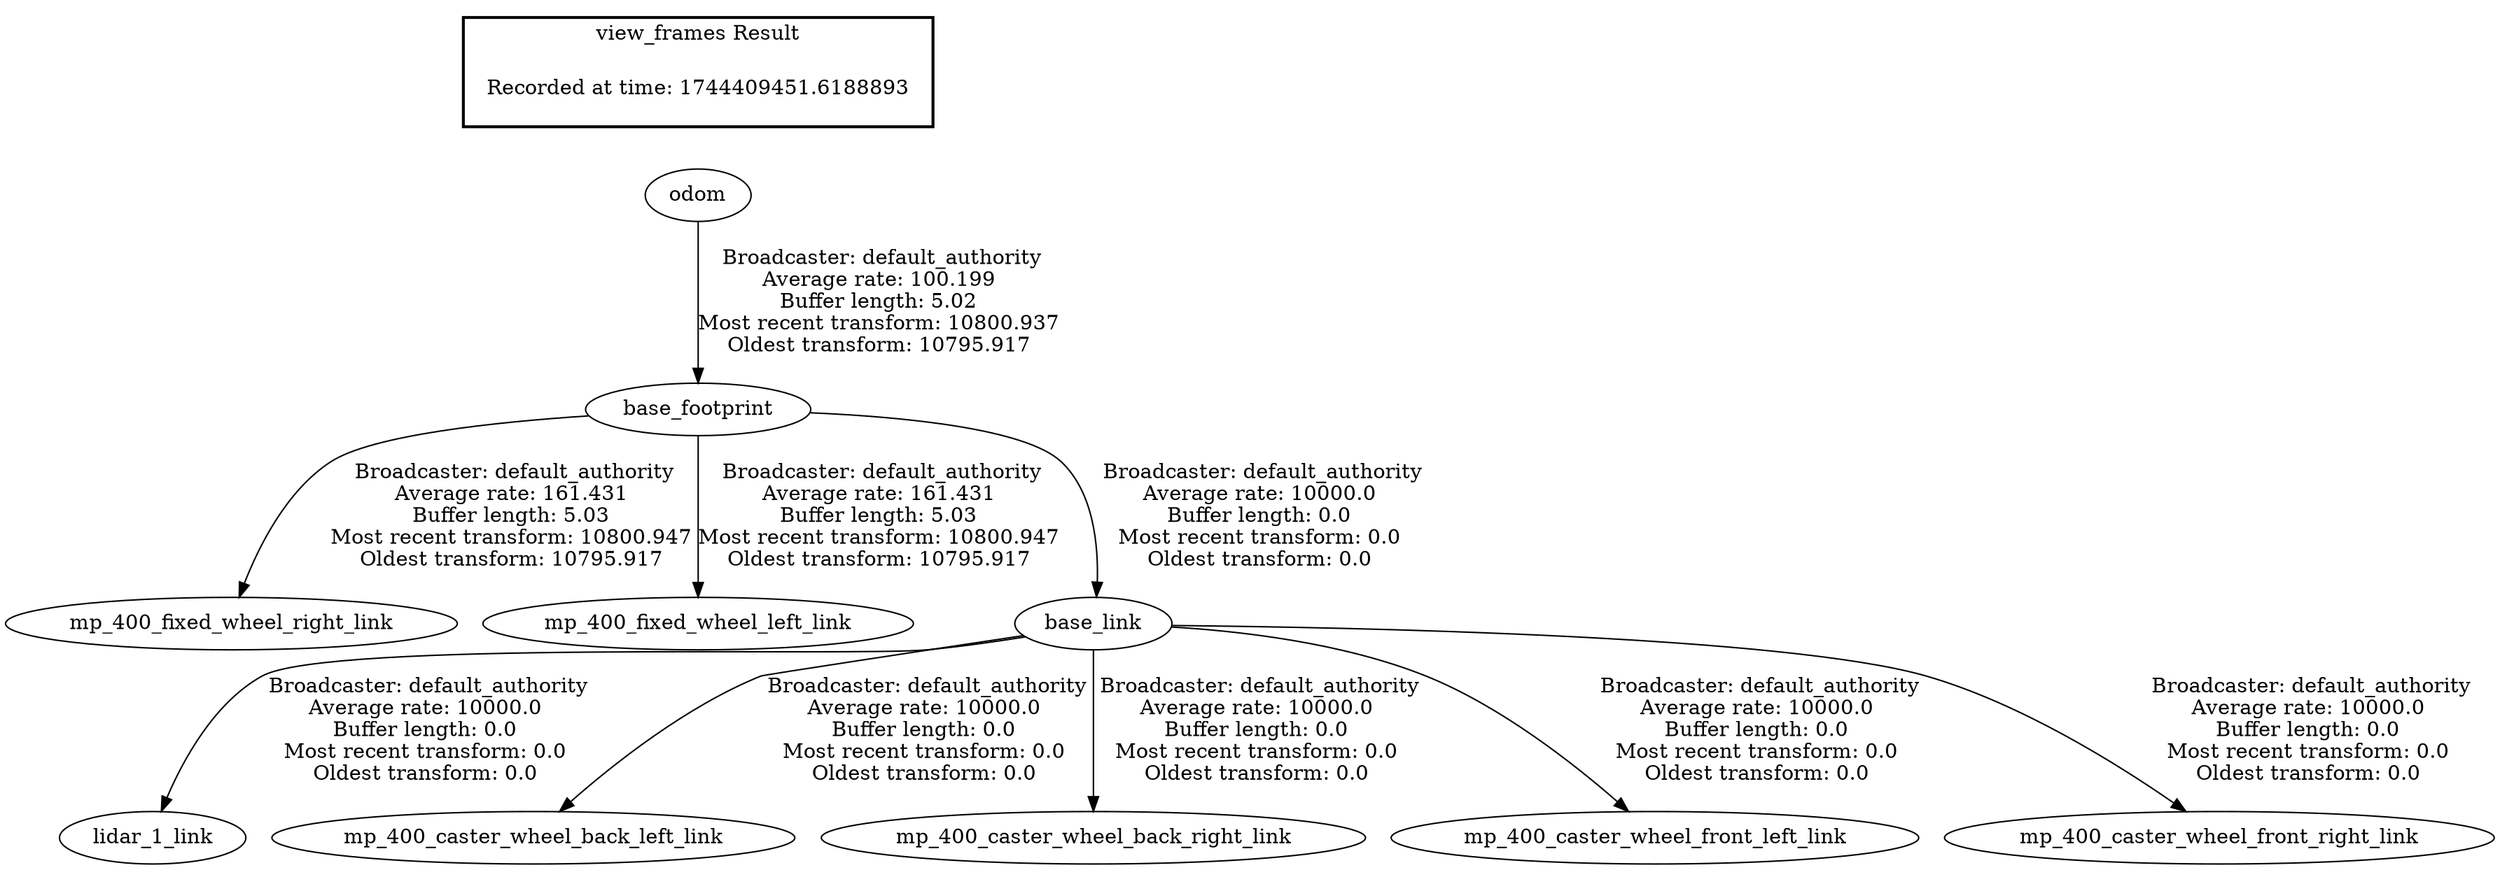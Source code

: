 digraph G {
"base_footprint" -> "mp_400_fixed_wheel_right_link"[label=" Broadcaster: default_authority\nAverage rate: 161.431\nBuffer length: 5.03\nMost recent transform: 10800.947\nOldest transform: 10795.917\n"];
"odom" -> "base_footprint"[label=" Broadcaster: default_authority\nAverage rate: 100.199\nBuffer length: 5.02\nMost recent transform: 10800.937\nOldest transform: 10795.917\n"];
"base_footprint" -> "mp_400_fixed_wheel_left_link"[label=" Broadcaster: default_authority\nAverage rate: 161.431\nBuffer length: 5.03\nMost recent transform: 10800.947\nOldest transform: 10795.917\n"];
"base_footprint" -> "base_link"[label=" Broadcaster: default_authority\nAverage rate: 10000.0\nBuffer length: 0.0\nMost recent transform: 0.0\nOldest transform: 0.0\n"];
"base_link" -> "lidar_1_link"[label=" Broadcaster: default_authority\nAverage rate: 10000.0\nBuffer length: 0.0\nMost recent transform: 0.0\nOldest transform: 0.0\n"];
"base_link" -> "mp_400_caster_wheel_back_left_link"[label=" Broadcaster: default_authority\nAverage rate: 10000.0\nBuffer length: 0.0\nMost recent transform: 0.0\nOldest transform: 0.0\n"];
"base_link" -> "mp_400_caster_wheel_back_right_link"[label=" Broadcaster: default_authority\nAverage rate: 10000.0\nBuffer length: 0.0\nMost recent transform: 0.0\nOldest transform: 0.0\n"];
"base_link" -> "mp_400_caster_wheel_front_left_link"[label=" Broadcaster: default_authority\nAverage rate: 10000.0\nBuffer length: 0.0\nMost recent transform: 0.0\nOldest transform: 0.0\n"];
"base_link" -> "mp_400_caster_wheel_front_right_link"[label=" Broadcaster: default_authority\nAverage rate: 10000.0\nBuffer length: 0.0\nMost recent transform: 0.0\nOldest transform: 0.0\n"];
edge [style=invis];
 subgraph cluster_legend { style=bold; color=black; label ="view_frames Result";
"Recorded at time: 1744409451.6188893"[ shape=plaintext ] ;
}->"odom";
}